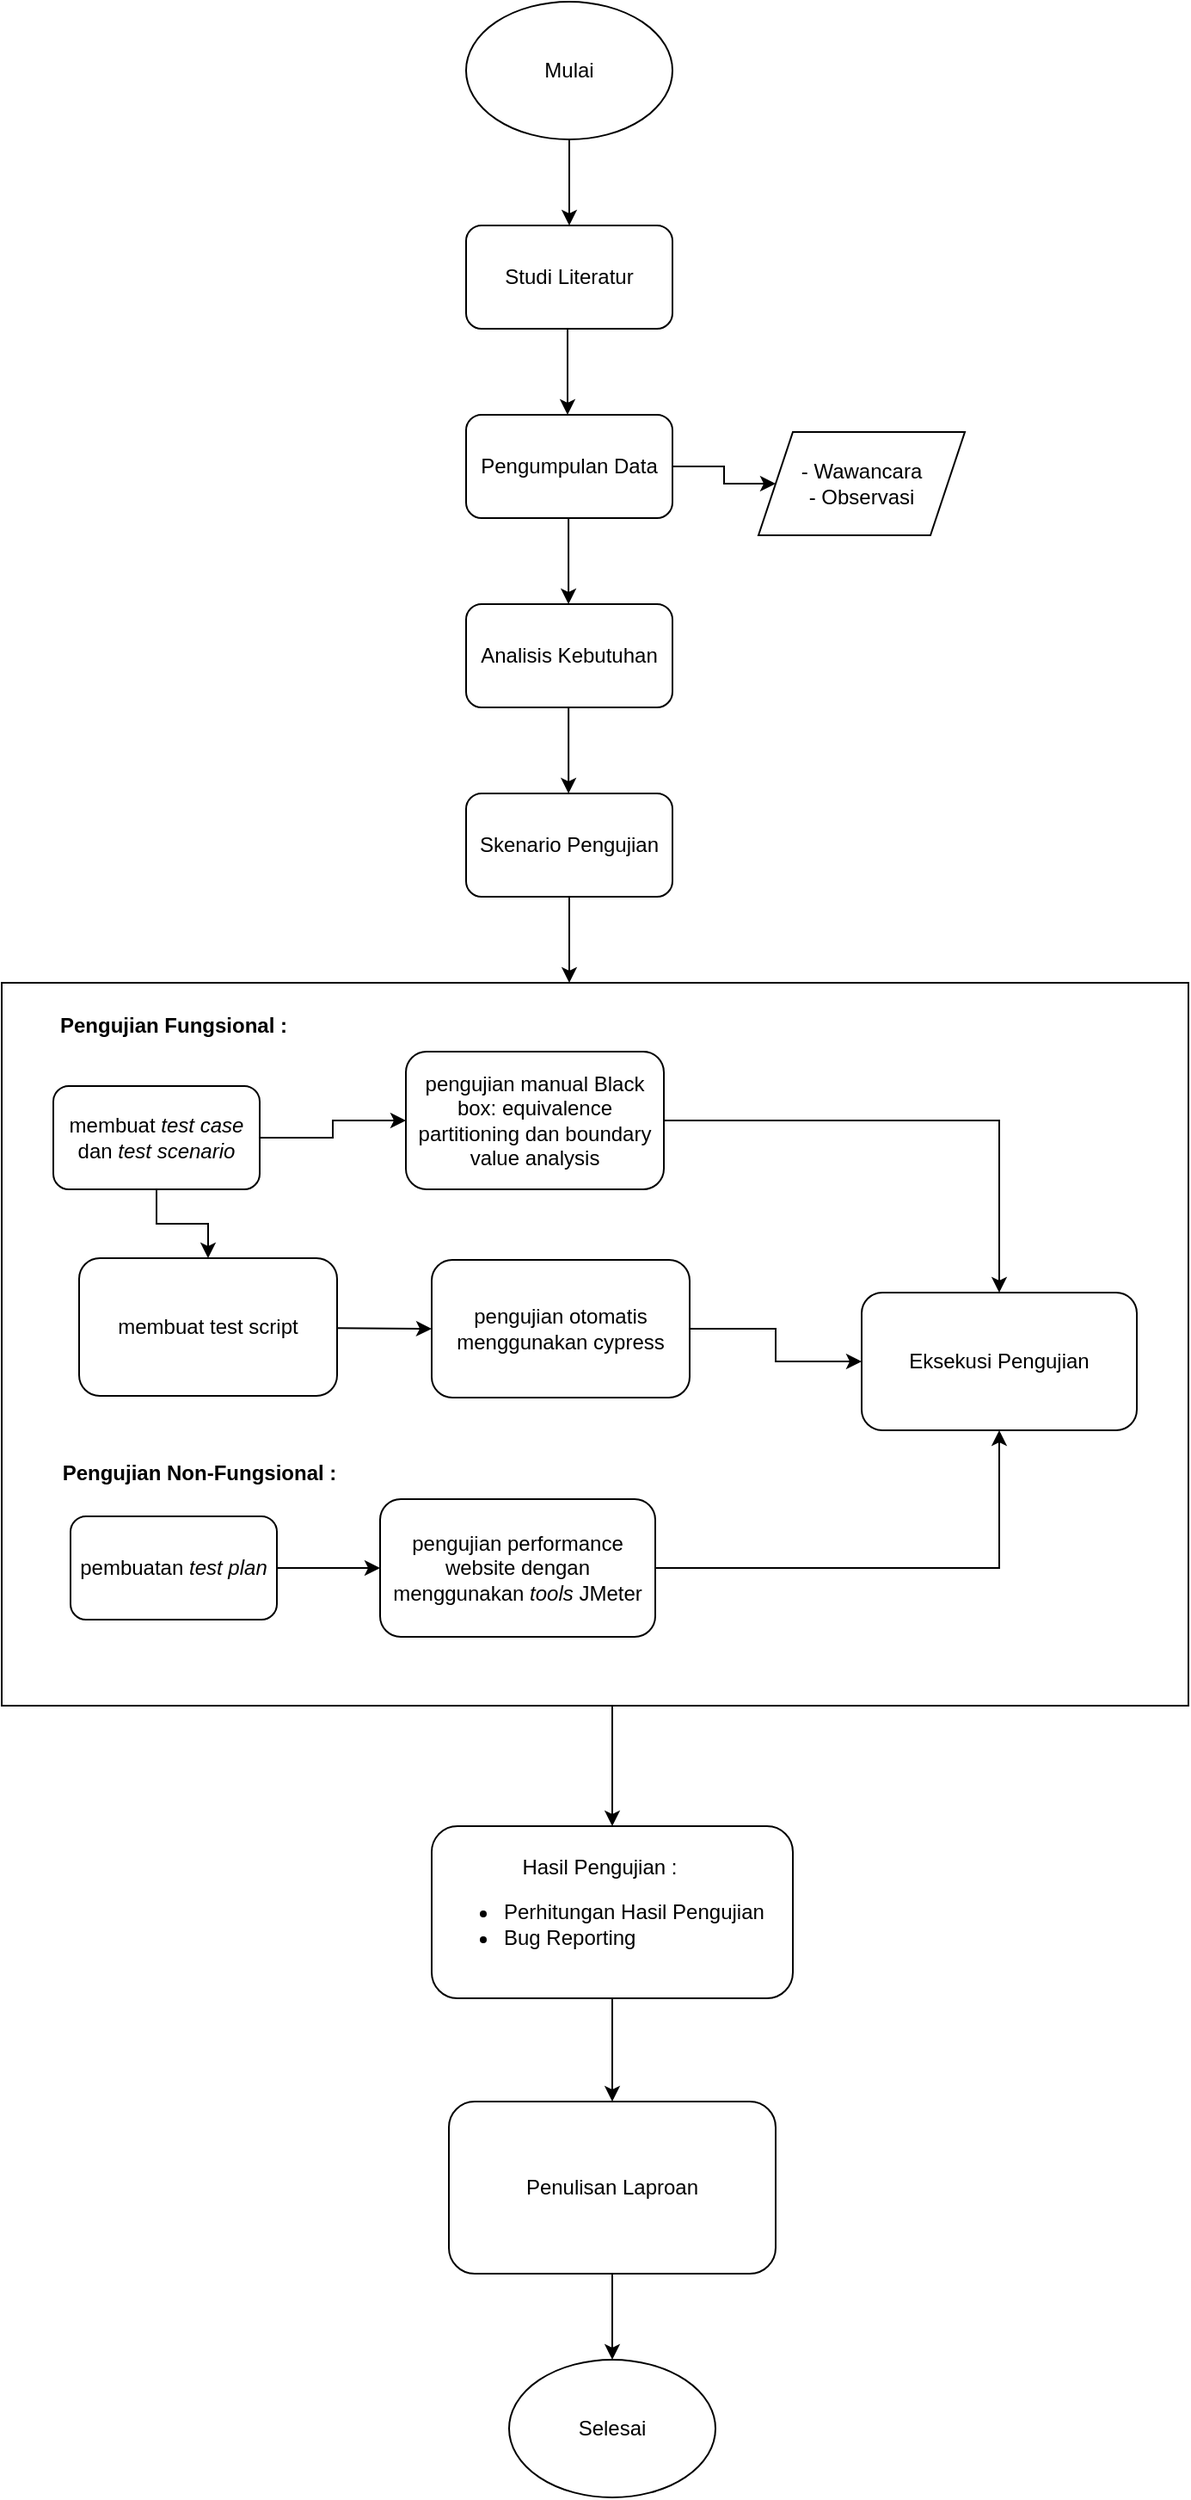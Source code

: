 <mxfile version="24.0.7" type="github">
  <diagram name="Halaman-1" id="v_f0oIieX6nZbfierRjr">
    <mxGraphModel dx="2068" dy="942" grid="1" gridSize="10" guides="1" tooltips="1" connect="1" arrows="1" fold="1" page="1" pageScale="1" pageWidth="827" pageHeight="1169" math="0" shadow="0">
      <root>
        <mxCell id="0" />
        <mxCell id="1" parent="0" />
        <mxCell id="xL1-Z52I6kfTr1i_h-am-1" value="Mulai" style="ellipse;whiteSpace=wrap;html=1;labelBackgroundColor=none;" vertex="1" parent="1">
          <mxGeometry x="340" y="40" width="120" height="80" as="geometry" />
        </mxCell>
        <mxCell id="xL1-Z52I6kfTr1i_h-am-2" value="Pengumpulan Data" style="rounded=1;whiteSpace=wrap;html=1;labelBackgroundColor=none;" vertex="1" parent="1">
          <mxGeometry x="340" y="280" width="120" height="60" as="geometry" />
        </mxCell>
        <mxCell id="xL1-Z52I6kfTr1i_h-am-3" value="" style="endArrow=classic;html=1;rounded=0;labelBackgroundColor=none;fontColor=default;" edge="1" parent="1">
          <mxGeometry width="50" height="50" relative="1" as="geometry">
            <mxPoint x="400" y="120" as="sourcePoint" />
            <mxPoint x="400" y="170" as="targetPoint" />
          </mxGeometry>
        </mxCell>
        <mxCell id="xL1-Z52I6kfTr1i_h-am-4" value="Studi Literatur" style="rounded=1;whiteSpace=wrap;html=1;labelBackgroundColor=none;" vertex="1" parent="1">
          <mxGeometry x="340" y="170" width="120" height="60" as="geometry" />
        </mxCell>
        <mxCell id="xL1-Z52I6kfTr1i_h-am-5" value="" style="endArrow=classic;html=1;rounded=0;labelBackgroundColor=none;fontColor=default;" edge="1" parent="1">
          <mxGeometry width="50" height="50" relative="1" as="geometry">
            <mxPoint x="399" y="230" as="sourcePoint" />
            <mxPoint x="399" y="280" as="targetPoint" />
          </mxGeometry>
        </mxCell>
        <mxCell id="xL1-Z52I6kfTr1i_h-am-9" value="" style="endArrow=classic;html=1;rounded=0;exitX=1;exitY=0.5;exitDx=0;exitDy=0;entryX=0;entryY=0.5;entryDx=0;entryDy=0;labelBackgroundColor=none;fontColor=default;" edge="1" parent="1" source="xL1-Z52I6kfTr1i_h-am-2">
          <mxGeometry width="50" height="50" relative="1" as="geometry">
            <mxPoint x="506" y="300" as="sourcePoint" />
            <mxPoint x="520" y="320" as="targetPoint" />
            <Array as="points">
              <mxPoint x="490" y="310" />
              <mxPoint x="490" y="320" />
            </Array>
          </mxGeometry>
        </mxCell>
        <mxCell id="xL1-Z52I6kfTr1i_h-am-11" value="Analisis Kebutuhan" style="rounded=1;whiteSpace=wrap;html=1;labelBackgroundColor=none;" vertex="1" parent="1">
          <mxGeometry x="340" y="390" width="120" height="60" as="geometry" />
        </mxCell>
        <mxCell id="xL1-Z52I6kfTr1i_h-am-12" value="" style="endArrow=classic;html=1;rounded=0;labelBackgroundColor=none;fontColor=default;" edge="1" parent="1">
          <mxGeometry width="50" height="50" relative="1" as="geometry">
            <mxPoint x="399.55" y="340" as="sourcePoint" />
            <mxPoint x="399.55" y="390" as="targetPoint" />
          </mxGeometry>
        </mxCell>
        <mxCell id="xL1-Z52I6kfTr1i_h-am-13" value="" style="endArrow=classic;html=1;rounded=0;labelBackgroundColor=none;fontColor=default;" edge="1" parent="1">
          <mxGeometry width="50" height="50" relative="1" as="geometry">
            <mxPoint x="399.57" y="450" as="sourcePoint" />
            <mxPoint x="399.57" y="500" as="targetPoint" />
          </mxGeometry>
        </mxCell>
        <mxCell id="xL1-Z52I6kfTr1i_h-am-15" value="Skenario Pengujian" style="rounded=1;whiteSpace=wrap;html=1;labelBackgroundColor=none;" vertex="1" parent="1">
          <mxGeometry x="340" y="500" width="120" height="60" as="geometry" />
        </mxCell>
        <mxCell id="xL1-Z52I6kfTr1i_h-am-16" value="" style="endArrow=classic;html=1;rounded=0;exitX=0.5;exitY=1;exitDx=0;exitDy=0;labelBackgroundColor=none;fontColor=default;" edge="1" parent="1" source="xL1-Z52I6kfTr1i_h-am-15">
          <mxGeometry width="50" height="50" relative="1" as="geometry">
            <mxPoint x="390" y="590" as="sourcePoint" />
            <mxPoint x="400" y="610" as="targetPoint" />
          </mxGeometry>
        </mxCell>
        <mxCell id="xL1-Z52I6kfTr1i_h-am-18" value="" style="rounded=0;whiteSpace=wrap;html=1;" vertex="1" parent="1">
          <mxGeometry x="70" y="610" width="690" height="420" as="geometry" />
        </mxCell>
        <mxCell id="xL1-Z52I6kfTr1i_h-am-31" value="" style="edgeStyle=orthogonalEdgeStyle;rounded=0;orthogonalLoop=1;jettySize=auto;html=1;" edge="1" parent="1" source="xL1-Z52I6kfTr1i_h-am-19" target="xL1-Z52I6kfTr1i_h-am-23">
          <mxGeometry relative="1" as="geometry" />
        </mxCell>
        <mxCell id="xL1-Z52I6kfTr1i_h-am-19" value="membuat &lt;i&gt;test case&lt;/i&gt; dan &lt;i&gt;test scenario&lt;/i&gt;" style="rounded=1;whiteSpace=wrap;html=1;labelBackgroundColor=none;" vertex="1" parent="1">
          <mxGeometry x="100" y="670" width="120" height="60" as="geometry" />
        </mxCell>
        <mxCell id="xL1-Z52I6kfTr1i_h-am-20" value="&lt;b&gt;Pengujian Fungsional :&lt;/b&gt;" style="text;strokeColor=none;align=center;fillColor=none;html=1;verticalAlign=middle;whiteSpace=wrap;rounded=0;" vertex="1" parent="1">
          <mxGeometry x="100" y="620" width="140" height="30" as="geometry" />
        </mxCell>
        <mxCell id="xL1-Z52I6kfTr1i_h-am-21" value="- Wawancara&lt;div&gt;- Observasi&lt;/div&gt;" style="shape=parallelogram;perimeter=parallelogramPerimeter;whiteSpace=wrap;html=1;fixedSize=1;" vertex="1" parent="1">
          <mxGeometry x="510" y="290" width="120" height="60" as="geometry" />
        </mxCell>
        <mxCell id="xL1-Z52I6kfTr1i_h-am-42" style="edgeStyle=orthogonalEdgeStyle;rounded=0;orthogonalLoop=1;jettySize=auto;html=1;" edge="1" parent="1" source="xL1-Z52I6kfTr1i_h-am-23" target="xL1-Z52I6kfTr1i_h-am-39">
          <mxGeometry relative="1" as="geometry" />
        </mxCell>
        <mxCell id="xL1-Z52I6kfTr1i_h-am-23" value="pengujian manual Black box: equivalence partitioning dan boundary value analysis" style="rounded=1;whiteSpace=wrap;html=1;labelBackgroundColor=none;" vertex="1" parent="1">
          <mxGeometry x="305" y="650" width="150" height="80" as="geometry" />
        </mxCell>
        <mxCell id="xL1-Z52I6kfTr1i_h-am-41" style="edgeStyle=orthogonalEdgeStyle;rounded=0;orthogonalLoop=1;jettySize=auto;html=1;exitX=1;exitY=0.5;exitDx=0;exitDy=0;" edge="1" parent="1" source="xL1-Z52I6kfTr1i_h-am-26" target="xL1-Z52I6kfTr1i_h-am-39">
          <mxGeometry relative="1" as="geometry" />
        </mxCell>
        <mxCell id="xL1-Z52I6kfTr1i_h-am-26" value="pengujian otomatis menggunakan cypress" style="rounded=1;whiteSpace=wrap;html=1;labelBackgroundColor=none;" vertex="1" parent="1">
          <mxGeometry x="320" y="771" width="150" height="80" as="geometry" />
        </mxCell>
        <mxCell id="xL1-Z52I6kfTr1i_h-am-27" value="" style="endArrow=classic;html=1;rounded=0;entryX=0.5;entryY=0;entryDx=0;entryDy=0;exitX=0.5;exitY=1;exitDx=0;exitDy=0;" edge="1" parent="1" source="xL1-Z52I6kfTr1i_h-am-19" target="xL1-Z52I6kfTr1i_h-am-28">
          <mxGeometry width="50" height="50" relative="1" as="geometry">
            <mxPoint x="160" y="750" as="sourcePoint" />
            <mxPoint x="300" y="800" as="targetPoint" />
            <Array as="points">
              <mxPoint x="160" y="750" />
              <mxPoint x="190" y="750" />
            </Array>
          </mxGeometry>
        </mxCell>
        <mxCell id="xL1-Z52I6kfTr1i_h-am-28" value="membuat test script" style="rounded=1;whiteSpace=wrap;html=1;labelBackgroundColor=none;" vertex="1" parent="1">
          <mxGeometry x="115" y="770" width="150" height="80" as="geometry" />
        </mxCell>
        <mxCell id="xL1-Z52I6kfTr1i_h-am-29" value="" style="endArrow=classic;html=1;rounded=0;entryX=0;entryY=0.5;entryDx=0;entryDy=0;" edge="1" parent="1" source="xL1-Z52I6kfTr1i_h-am-28" target="xL1-Z52I6kfTr1i_h-am-26">
          <mxGeometry width="50" height="50" relative="1" as="geometry">
            <mxPoint x="360" y="799.47" as="sourcePoint" />
            <mxPoint x="410" y="799.47" as="targetPoint" />
          </mxGeometry>
        </mxCell>
        <mxCell id="xL1-Z52I6kfTr1i_h-am-32" value="pembuatan &lt;i&gt;test plan&lt;/i&gt;" style="rounded=1;whiteSpace=wrap;html=1;labelBackgroundColor=none;" vertex="1" parent="1">
          <mxGeometry x="110" y="920" width="120" height="60" as="geometry" />
        </mxCell>
        <mxCell id="xL1-Z52I6kfTr1i_h-am-43" style="edgeStyle=orthogonalEdgeStyle;rounded=0;orthogonalLoop=1;jettySize=auto;html=1;exitX=1;exitY=0.5;exitDx=0;exitDy=0;" edge="1" parent="1" source="xL1-Z52I6kfTr1i_h-am-33" target="xL1-Z52I6kfTr1i_h-am-39">
          <mxGeometry relative="1" as="geometry" />
        </mxCell>
        <mxCell id="xL1-Z52I6kfTr1i_h-am-33" value="pengujian performance website dengan menggunakan &lt;i&gt;tools &lt;/i&gt;JMeter" style="rounded=1;whiteSpace=wrap;html=1;labelBackgroundColor=none;" vertex="1" parent="1">
          <mxGeometry x="290" y="910" width="160" height="80" as="geometry" />
        </mxCell>
        <mxCell id="xL1-Z52I6kfTr1i_h-am-34" value="" style="endArrow=classic;html=1;rounded=0;exitX=1;exitY=0.5;exitDx=0;exitDy=0;entryX=0;entryY=0.5;entryDx=0;entryDy=0;" edge="1" parent="1" source="xL1-Z52I6kfTr1i_h-am-32" target="xL1-Z52I6kfTr1i_h-am-33">
          <mxGeometry width="50" height="50" relative="1" as="geometry">
            <mxPoint x="240" y="1000" as="sourcePoint" />
            <mxPoint x="270" y="950" as="targetPoint" />
          </mxGeometry>
        </mxCell>
        <mxCell id="xL1-Z52I6kfTr1i_h-am-36" value="&lt;b&gt;Pengujian Non-Fungsional :&lt;/b&gt;" style="text;strokeColor=none;align=center;fillColor=none;html=1;verticalAlign=middle;whiteSpace=wrap;rounded=0;" vertex="1" parent="1">
          <mxGeometry x="100" y="880" width="170" height="30" as="geometry" />
        </mxCell>
        <mxCell id="xL1-Z52I6kfTr1i_h-am-39" value="Eksekusi Pengujian" style="rounded=1;whiteSpace=wrap;html=1;labelBackgroundColor=none;" vertex="1" parent="1">
          <mxGeometry x="570" y="790" width="160" height="80" as="geometry" />
        </mxCell>
        <mxCell id="xL1-Z52I6kfTr1i_h-am-47" style="edgeStyle=orthogonalEdgeStyle;rounded=0;orthogonalLoop=1;jettySize=auto;html=1;exitX=0.5;exitY=1;exitDx=0;exitDy=0;entryX=0.5;entryY=0;entryDx=0;entryDy=0;" edge="1" parent="1" source="xL1-Z52I6kfTr1i_h-am-45" target="xL1-Z52I6kfTr1i_h-am-48">
          <mxGeometry relative="1" as="geometry">
            <mxPoint x="415.333" y="1280" as="targetPoint" />
          </mxGeometry>
        </mxCell>
        <mxCell id="xL1-Z52I6kfTr1i_h-am-45" value="&lt;div style=&quot;text-align: center;&quot;&gt;&lt;span style=&quot;background-color: initial;&quot;&gt;Hasil Pengujian :&lt;/span&gt;&lt;/div&gt;&lt;div&gt;&lt;ul&gt;&lt;li&gt;Perhitungan Hasil Pengujian&lt;/li&gt;&lt;li&gt;Bug Reporting&lt;/li&gt;&lt;/ul&gt;&lt;/div&gt;" style="rounded=1;whiteSpace=wrap;html=1;align=left;" vertex="1" parent="1">
          <mxGeometry x="320" y="1100" width="210" height="100" as="geometry" />
        </mxCell>
        <mxCell id="xL1-Z52I6kfTr1i_h-am-46" style="edgeStyle=orthogonalEdgeStyle;rounded=0;orthogonalLoop=1;jettySize=auto;html=1;exitX=0.5;exitY=1;exitDx=0;exitDy=0;entryX=0.5;entryY=0;entryDx=0;entryDy=0;" edge="1" parent="1" source="xL1-Z52I6kfTr1i_h-am-18" target="xL1-Z52I6kfTr1i_h-am-45">
          <mxGeometry relative="1" as="geometry">
            <mxPoint x="415" y="1120" as="targetPoint" />
            <Array as="points">
              <mxPoint x="425" y="1030" />
            </Array>
          </mxGeometry>
        </mxCell>
        <mxCell id="xL1-Z52I6kfTr1i_h-am-51" style="edgeStyle=orthogonalEdgeStyle;rounded=0;orthogonalLoop=1;jettySize=auto;html=1;exitX=0.5;exitY=1;exitDx=0;exitDy=0;" edge="1" parent="1" source="xL1-Z52I6kfTr1i_h-am-48" target="xL1-Z52I6kfTr1i_h-am-52">
          <mxGeometry relative="1" as="geometry">
            <mxPoint x="414.923" y="1430" as="targetPoint" />
          </mxGeometry>
        </mxCell>
        <mxCell id="xL1-Z52I6kfTr1i_h-am-48" value="Penulisan Laproan" style="rounded=1;whiteSpace=wrap;html=1;" vertex="1" parent="1">
          <mxGeometry x="330" y="1260" width="190" height="100" as="geometry" />
        </mxCell>
        <mxCell id="xL1-Z52I6kfTr1i_h-am-52" value="Selesai" style="ellipse;whiteSpace=wrap;html=1;" vertex="1" parent="1">
          <mxGeometry x="365.003" y="1410" width="120" height="80" as="geometry" />
        </mxCell>
      </root>
    </mxGraphModel>
  </diagram>
</mxfile>
